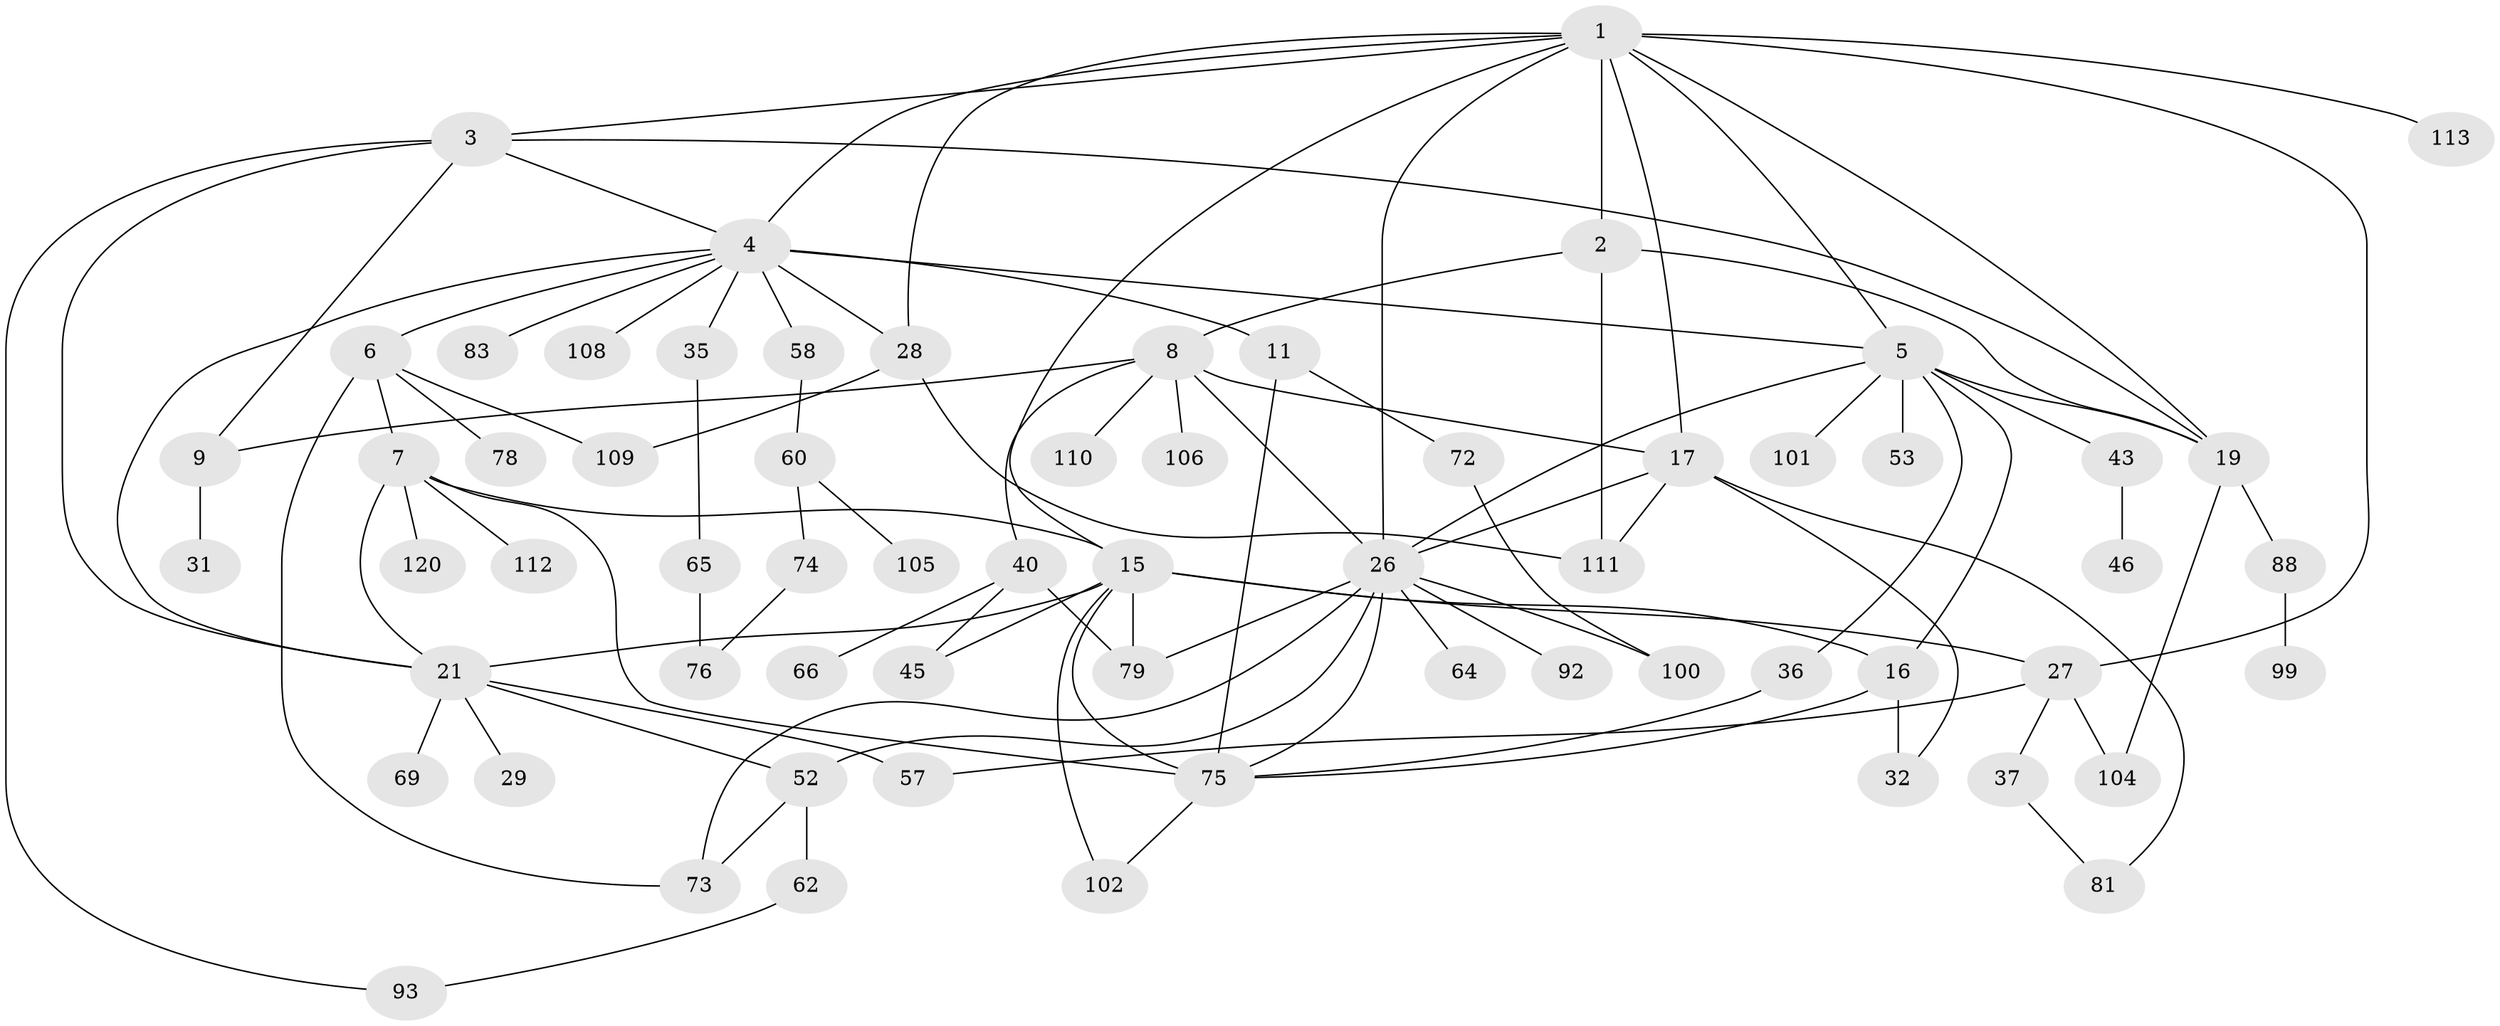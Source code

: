 // original degree distribution, {11: 0.0078125, 4: 0.1171875, 5: 0.09375, 6: 0.0078125, 7: 0.0078125, 3: 0.1953125, 2: 0.3203125, 10: 0.0078125, 1: 0.2421875}
// Generated by graph-tools (version 1.1) at 2025/13/03/09/25 04:13:27]
// undirected, 64 vertices, 102 edges
graph export_dot {
graph [start="1"]
  node [color=gray90,style=filled];
  1;
  2;
  3 [super="+13"];
  4 [super="+14"];
  5 [super="+18"];
  6;
  7 [super="+12"];
  8 [super="+41+91+10+70"];
  9;
  11 [super="+22"];
  15 [super="+97+103+84"];
  16 [super="+20"];
  17 [super="+68+39+95"];
  19 [super="+94+114+33"];
  21 [super="+67+49+25+50"];
  26 [super="+48+47+30"];
  27 [super="+77+98"];
  28;
  29 [super="+121"];
  31;
  32;
  35;
  36;
  37;
  40 [super="+42+71"];
  43;
  45 [super="+80"];
  46;
  52 [super="+55+56"];
  53;
  57 [super="+87"];
  58;
  60;
  62;
  64;
  65;
  66;
  69 [super="+89"];
  72;
  73 [super="+86"];
  74 [super="+96"];
  75 [super="+117+118"];
  76;
  78;
  79;
  81;
  83;
  88;
  92;
  93;
  99;
  100;
  101;
  102;
  104;
  105;
  106;
  108;
  109 [super="+127+122"];
  110;
  111;
  112;
  113;
  120;
  1 -- 2;
  1 -- 3;
  1 -- 5;
  1 -- 15;
  1 -- 27;
  1 -- 113;
  1 -- 19;
  1 -- 28;
  1 -- 26;
  1 -- 17;
  1 -- 4;
  2 -- 8;
  2 -- 111;
  2 -- 19;
  3 -- 4;
  3 -- 9;
  3 -- 19;
  3 -- 21;
  3 -- 93;
  4 -- 6;
  4 -- 11 [weight=2];
  4 -- 28;
  4 -- 35;
  4 -- 5;
  4 -- 108;
  4 -- 83;
  4 -- 21;
  4 -- 58;
  5 -- 16;
  5 -- 36;
  5 -- 43;
  5 -- 101;
  5 -- 53;
  5 -- 19;
  5 -- 26;
  6 -- 7;
  6 -- 73;
  6 -- 78;
  6 -- 109;
  7 -- 112;
  7 -- 120;
  7 -- 75;
  7 -- 15;
  7 -- 21;
  8 -- 17;
  8 -- 40;
  8 -- 110;
  8 -- 9;
  8 -- 26 [weight=2];
  8 -- 106;
  9 -- 31;
  11 -- 72;
  11 -- 75;
  15 -- 102;
  15 -- 16;
  15 -- 21;
  15 -- 75 [weight=2];
  15 -- 45;
  15 -- 79;
  15 -- 27;
  16 -- 32;
  16 -- 75;
  17 -- 81;
  17 -- 111;
  17 -- 32;
  17 -- 26;
  19 -- 104;
  19 -- 88;
  21 -- 69;
  21 -- 52;
  21 -- 57;
  21 -- 29;
  26 -- 92;
  26 -- 64;
  26 -- 100;
  26 -- 73;
  26 -- 75 [weight=2];
  26 -- 79;
  26 -- 52;
  27 -- 37;
  27 -- 104;
  27 -- 57;
  28 -- 109;
  28 -- 111;
  35 -- 65;
  36 -- 75;
  37 -- 81;
  40 -- 45;
  40 -- 66;
  40 -- 79;
  43 -- 46;
  52 -- 62;
  52 -- 73;
  58 -- 60;
  60 -- 74;
  60 -- 105;
  62 -- 93;
  65 -- 76;
  72 -- 100;
  74 -- 76;
  75 -- 102;
  88 -- 99;
}
